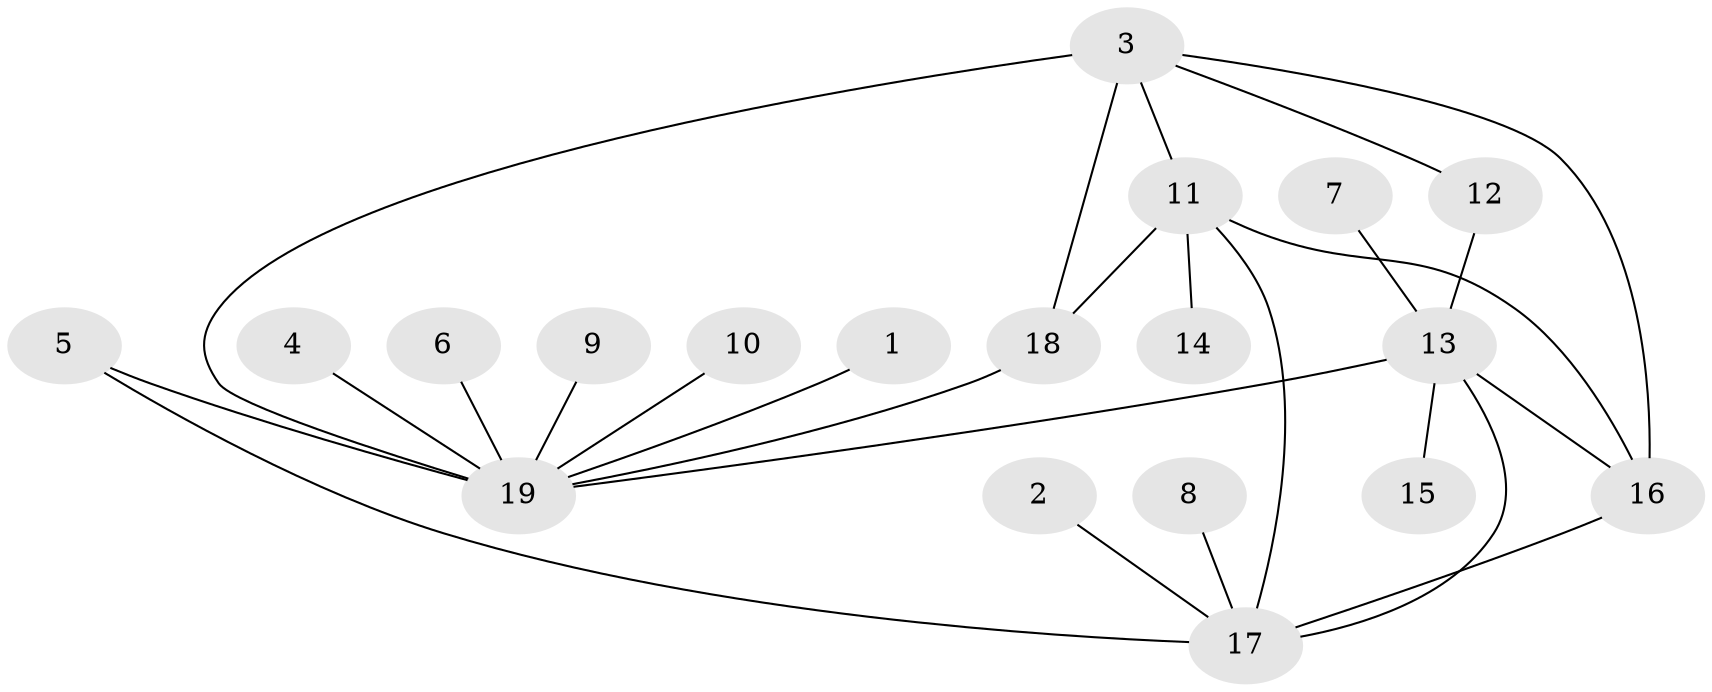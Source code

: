 // original degree distribution, {6: 0.016666666666666666, 8: 0.016666666666666666, 14: 0.016666666666666666, 5: 0.03333333333333333, 2: 0.16666666666666666, 1: 0.5833333333333334, 9: 0.016666666666666666, 4: 0.06666666666666667, 10: 0.016666666666666666, 3: 0.06666666666666667}
// Generated by graph-tools (version 1.1) at 2025/36/03/04/25 23:36:58]
// undirected, 19 vertices, 26 edges
graph export_dot {
  node [color=gray90,style=filled];
  1;
  2;
  3;
  4;
  5;
  6;
  7;
  8;
  9;
  10;
  11;
  12;
  13;
  14;
  15;
  16;
  17;
  18;
  19;
  1 -- 19 [weight=1.0];
  2 -- 17 [weight=1.0];
  3 -- 11 [weight=1.0];
  3 -- 12 [weight=1.0];
  3 -- 16 [weight=1.0];
  3 -- 18 [weight=1.0];
  3 -- 19 [weight=2.0];
  4 -- 19 [weight=1.0];
  5 -- 17 [weight=1.0];
  5 -- 19 [weight=1.0];
  6 -- 19 [weight=1.0];
  7 -- 13 [weight=1.0];
  8 -- 17 [weight=1.0];
  9 -- 19 [weight=1.0];
  10 -- 19 [weight=1.0];
  11 -- 14 [weight=1.0];
  11 -- 16 [weight=1.0];
  11 -- 17 [weight=1.0];
  11 -- 18 [weight=1.0];
  12 -- 13 [weight=1.0];
  13 -- 15 [weight=1.0];
  13 -- 16 [weight=1.0];
  13 -- 17 [weight=1.0];
  13 -- 19 [weight=1.0];
  16 -- 17 [weight=1.0];
  18 -- 19 [weight=1.0];
}
